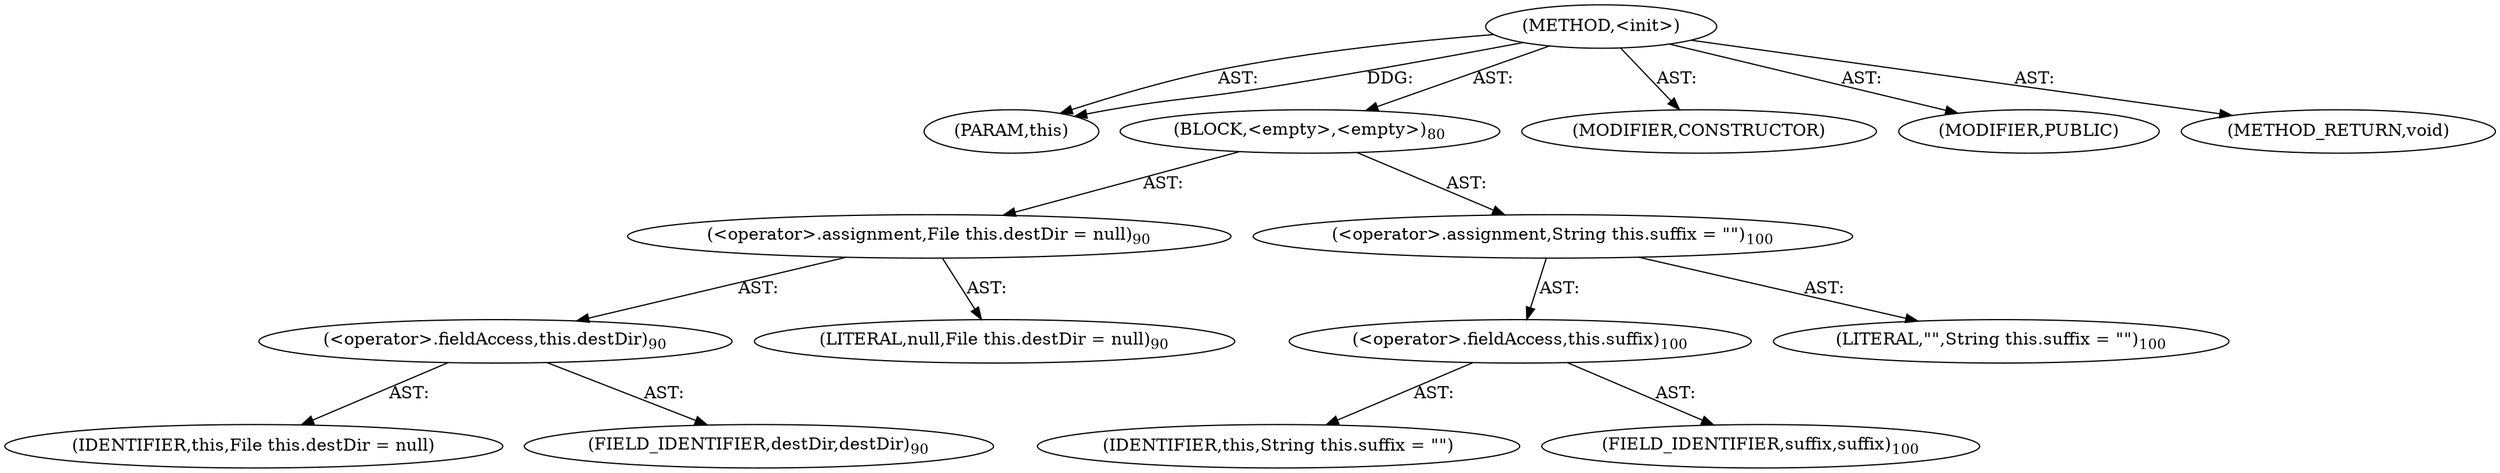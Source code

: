 digraph "&lt;init&gt;" {  
"111669149701" [label = <(METHOD,&lt;init&gt;)> ]
"115964117001" [label = <(PARAM,this)> ]
"25769803784" [label = <(BLOCK,&lt;empty&gt;,&lt;empty&gt;)<SUB>80</SUB>> ]
"30064771107" [label = <(&lt;operator&gt;.assignment,File this.destDir = null)<SUB>90</SUB>> ]
"30064771108" [label = <(&lt;operator&gt;.fieldAccess,this.destDir)<SUB>90</SUB>> ]
"68719476762" [label = <(IDENTIFIER,this,File this.destDir = null)> ]
"55834574860" [label = <(FIELD_IDENTIFIER,destDir,destDir)<SUB>90</SUB>> ]
"90194313221" [label = <(LITERAL,null,File this.destDir = null)<SUB>90</SUB>> ]
"30064771109" [label = <(&lt;operator&gt;.assignment,String this.suffix = &quot;&quot;)<SUB>100</SUB>> ]
"30064771110" [label = <(&lt;operator&gt;.fieldAccess,this.suffix)<SUB>100</SUB>> ]
"68719476763" [label = <(IDENTIFIER,this,String this.suffix = &quot;&quot;)> ]
"55834574861" [label = <(FIELD_IDENTIFIER,suffix,suffix)<SUB>100</SUB>> ]
"90194313222" [label = <(LITERAL,&quot;&quot;,String this.suffix = &quot;&quot;)<SUB>100</SUB>> ]
"133143986190" [label = <(MODIFIER,CONSTRUCTOR)> ]
"133143986191" [label = <(MODIFIER,PUBLIC)> ]
"128849018885" [label = <(METHOD_RETURN,void)> ]
  "111669149701" -> "115964117001"  [ label = "AST: "] 
  "111669149701" -> "25769803784"  [ label = "AST: "] 
  "111669149701" -> "133143986190"  [ label = "AST: "] 
  "111669149701" -> "133143986191"  [ label = "AST: "] 
  "111669149701" -> "128849018885"  [ label = "AST: "] 
  "25769803784" -> "30064771107"  [ label = "AST: "] 
  "25769803784" -> "30064771109"  [ label = "AST: "] 
  "30064771107" -> "30064771108"  [ label = "AST: "] 
  "30064771107" -> "90194313221"  [ label = "AST: "] 
  "30064771108" -> "68719476762"  [ label = "AST: "] 
  "30064771108" -> "55834574860"  [ label = "AST: "] 
  "30064771109" -> "30064771110"  [ label = "AST: "] 
  "30064771109" -> "90194313222"  [ label = "AST: "] 
  "30064771110" -> "68719476763"  [ label = "AST: "] 
  "30064771110" -> "55834574861"  [ label = "AST: "] 
  "111669149701" -> "115964117001"  [ label = "DDG: "] 
}
